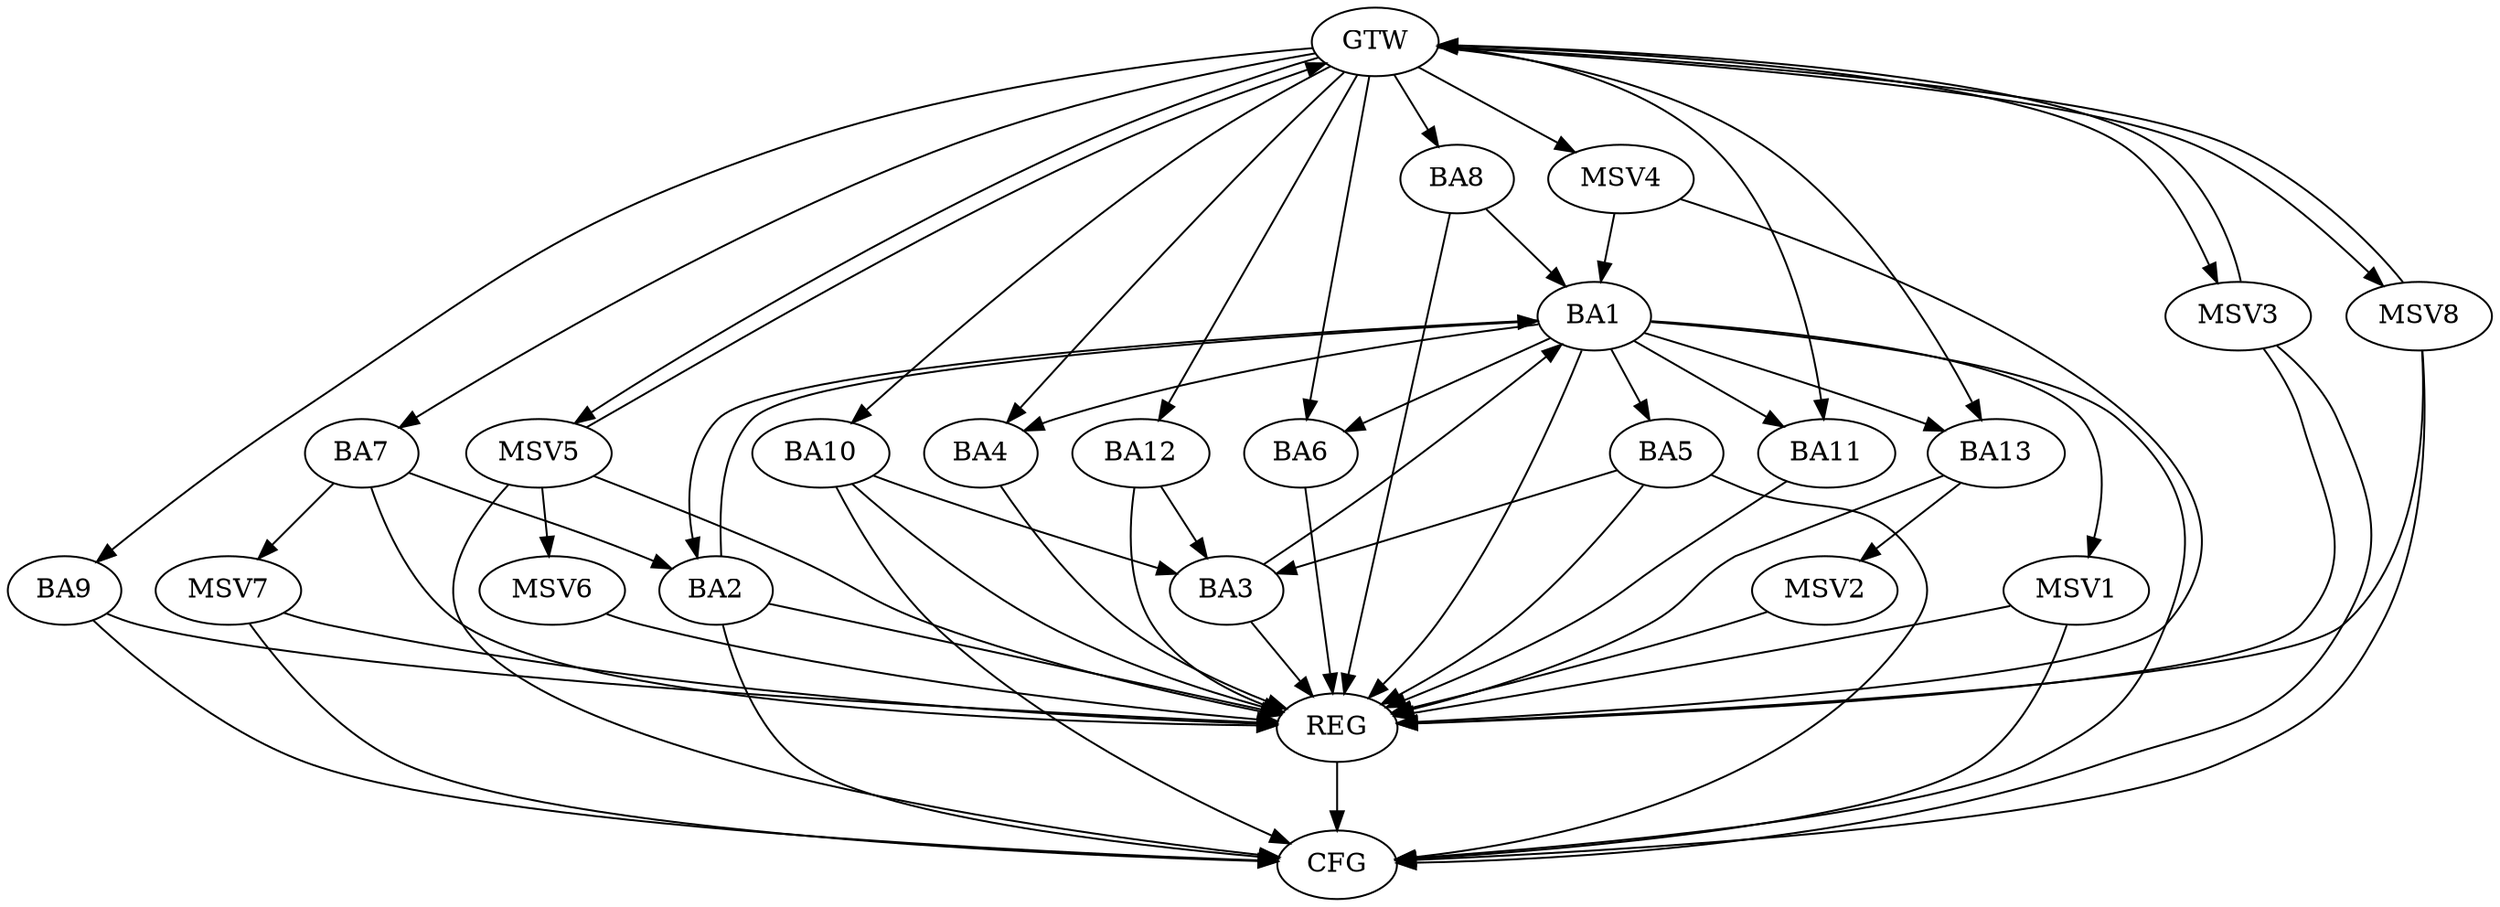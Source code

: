 strict digraph G {
  BA1 [ label="BA1" ];
  BA2 [ label="BA2" ];
  BA3 [ label="BA3" ];
  BA4 [ label="BA4" ];
  BA5 [ label="BA5" ];
  BA6 [ label="BA6" ];
  BA7 [ label="BA7" ];
  BA8 [ label="BA8" ];
  BA9 [ label="BA9" ];
  BA10 [ label="BA10" ];
  BA11 [ label="BA11" ];
  BA12 [ label="BA12" ];
  BA13 [ label="BA13" ];
  GTW [ label="GTW" ];
  REG [ label="REG" ];
  CFG [ label="CFG" ];
  MSV1 [ label="MSV1" ];
  MSV2 [ label="MSV2" ];
  MSV3 [ label="MSV3" ];
  MSV4 [ label="MSV4" ];
  MSV5 [ label="MSV5" ];
  MSV6 [ label="MSV6" ];
  MSV7 [ label="MSV7" ];
  MSV8 [ label="MSV8" ];
  BA1 -> BA2;
  BA2 -> BA1;
  BA3 -> BA1;
  BA5 -> BA3;
  BA7 -> BA2;
  BA8 -> BA1;
  BA10 -> BA3;
  BA12 -> BA3;
  GTW -> BA4;
  GTW -> BA6;
  GTW -> BA7;
  GTW -> BA8;
  GTW -> BA9;
  GTW -> BA10;
  GTW -> BA11;
  GTW -> BA12;
  GTW -> BA13;
  BA1 -> REG;
  BA2 -> REG;
  BA3 -> REG;
  BA4 -> REG;
  BA5 -> REG;
  BA6 -> REG;
  BA7 -> REG;
  BA8 -> REG;
  BA9 -> REG;
  BA10 -> REG;
  BA11 -> REG;
  BA12 -> REG;
  BA13 -> REG;
  BA2 -> CFG;
  BA1 -> CFG;
  BA5 -> CFG;
  BA9 -> CFG;
  BA10 -> CFG;
  REG -> CFG;
  BA1 -> BA4;
  BA1 -> BA11;
  BA1 -> BA6;
  BA1 -> BA5;
  BA1 -> BA13;
  BA1 -> MSV1;
  MSV1 -> REG;
  MSV1 -> CFG;
  BA13 -> MSV2;
  MSV2 -> REG;
  MSV3 -> GTW;
  GTW -> MSV3;
  MSV3 -> REG;
  MSV3 -> CFG;
  MSV4 -> BA1;
  GTW -> MSV4;
  MSV4 -> REG;
  MSV5 -> GTW;
  GTW -> MSV5;
  MSV5 -> REG;
  MSV5 -> CFG;
  MSV5 -> MSV6;
  MSV6 -> REG;
  BA7 -> MSV7;
  MSV7 -> REG;
  MSV7 -> CFG;
  MSV8 -> GTW;
  GTW -> MSV8;
  MSV8 -> REG;
  MSV8 -> CFG;
}
